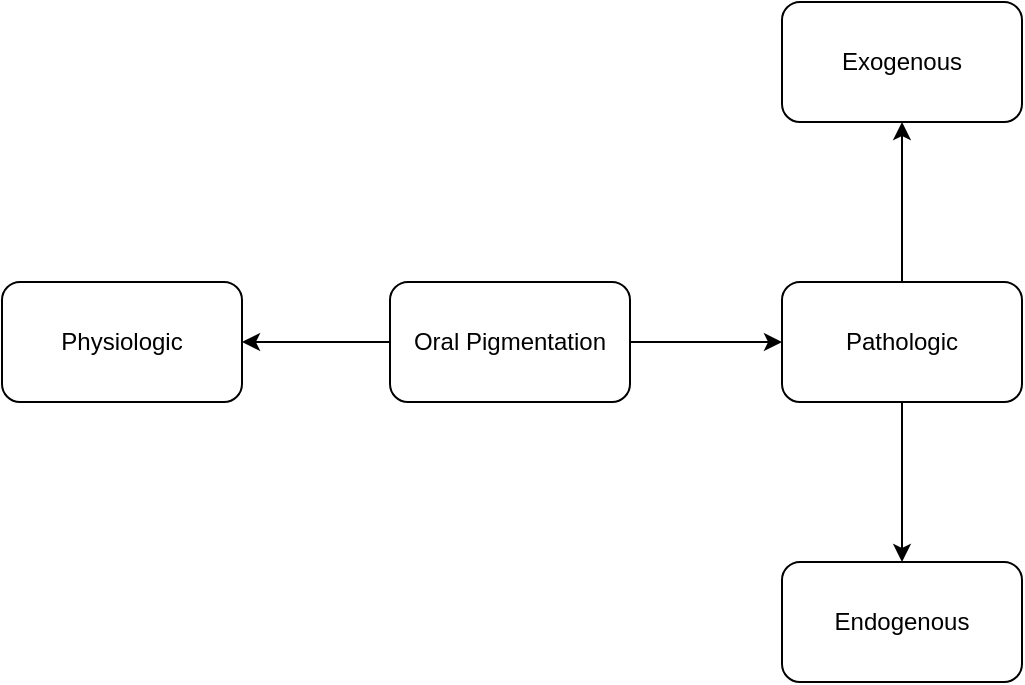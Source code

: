 <mxfile version="21.3.2" type="github">
  <diagram name="Page-1" id="2IvNBgS8tbI2_jpip2tQ">
    <mxGraphModel dx="1482" dy="800" grid="1" gridSize="10" guides="1" tooltips="1" connect="1" arrows="1" fold="1" page="1" pageScale="1" pageWidth="827" pageHeight="1169" math="0" shadow="0">
      <root>
        <mxCell id="0" />
        <mxCell id="1" parent="0" />
        <mxCell id="oci5fQn5ei1nki40rplE-5" value="" style="edgeStyle=orthogonalEdgeStyle;rounded=0;orthogonalLoop=1;jettySize=auto;html=1;" edge="1" parent="1" source="oci5fQn5ei1nki40rplE-1" target="oci5fQn5ei1nki40rplE-4">
          <mxGeometry relative="1" as="geometry" />
        </mxCell>
        <mxCell id="oci5fQn5ei1nki40rplE-7" value="" style="edgeStyle=orthogonalEdgeStyle;rounded=0;orthogonalLoop=1;jettySize=auto;html=1;" edge="1" parent="1" source="oci5fQn5ei1nki40rplE-1" target="oci5fQn5ei1nki40rplE-6">
          <mxGeometry relative="1" as="geometry" />
        </mxCell>
        <mxCell id="oci5fQn5ei1nki40rplE-1" value="Oral Pigmentation" style="rounded=1;whiteSpace=wrap;html=1;" vertex="1" parent="1">
          <mxGeometry x="354" y="350" width="120" height="60" as="geometry" />
        </mxCell>
        <mxCell id="oci5fQn5ei1nki40rplE-4" value="Physiologic" style="rounded=1;whiteSpace=wrap;html=1;" vertex="1" parent="1">
          <mxGeometry x="160" y="350" width="120" height="60" as="geometry" />
        </mxCell>
        <mxCell id="oci5fQn5ei1nki40rplE-13" style="edgeStyle=orthogonalEdgeStyle;rounded=0;orthogonalLoop=1;jettySize=auto;html=1;entryX=0.5;entryY=1;entryDx=0;entryDy=0;" edge="1" parent="1" source="oci5fQn5ei1nki40rplE-6" target="oci5fQn5ei1nki40rplE-12">
          <mxGeometry relative="1" as="geometry" />
        </mxCell>
        <mxCell id="oci5fQn5ei1nki40rplE-14" style="edgeStyle=orthogonalEdgeStyle;rounded=0;orthogonalLoop=1;jettySize=auto;html=1;entryX=0.5;entryY=0;entryDx=0;entryDy=0;" edge="1" parent="1" source="oci5fQn5ei1nki40rplE-6" target="oci5fQn5ei1nki40rplE-10">
          <mxGeometry relative="1" as="geometry" />
        </mxCell>
        <mxCell id="oci5fQn5ei1nki40rplE-6" value="Pathologic" style="rounded=1;whiteSpace=wrap;html=1;" vertex="1" parent="1">
          <mxGeometry x="550" y="350" width="120" height="60" as="geometry" />
        </mxCell>
        <mxCell id="oci5fQn5ei1nki40rplE-10" value="Endogenous" style="rounded=1;whiteSpace=wrap;html=1;" vertex="1" parent="1">
          <mxGeometry x="550" y="490" width="120" height="60" as="geometry" />
        </mxCell>
        <mxCell id="oci5fQn5ei1nki40rplE-12" value="Exogenous" style="rounded=1;whiteSpace=wrap;html=1;" vertex="1" parent="1">
          <mxGeometry x="550" y="210" width="120" height="60" as="geometry" />
        </mxCell>
      </root>
    </mxGraphModel>
  </diagram>
</mxfile>
